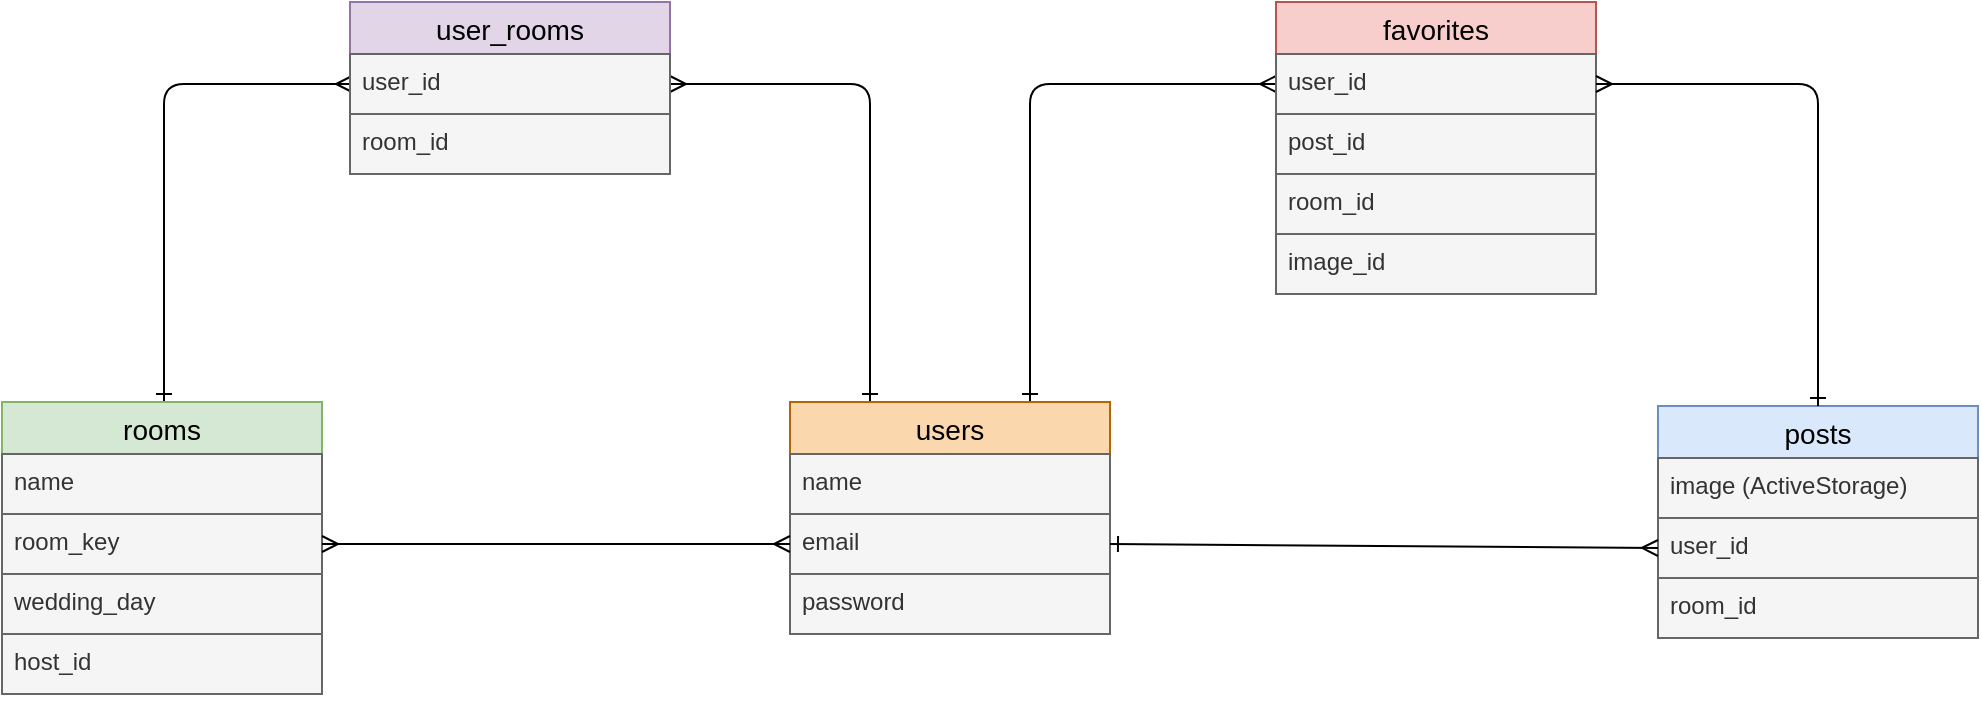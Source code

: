 <mxfile>
    <diagram id="ttvPYmmVsoSPCkMm3yaR" name="ページ1">
        <mxGraphModel dx="2388" dy="566" grid="0" gridSize="10" guides="1" tooltips="1" connect="1" arrows="1" fold="1" page="0" pageScale="1" pageWidth="1169" pageHeight="827" background="#ffffff" math="0" shadow="0">
            <root>
                <mxCell id="0"/>
                <mxCell id="1" parent="0"/>
                <mxCell id="2" value="posts" style="swimlane;fontStyle=0;childLayout=stackLayout;horizontal=1;startSize=26;horizontalStack=0;resizeParent=1;resizeParentMax=0;resizeLast=0;collapsible=1;marginBottom=0;align=center;fontSize=14;rounded=0;fillColor=#dae8fc;strokeColor=#6c8ebf;fontColor=#000000;" parent="1" vertex="1">
                    <mxGeometry x="-289" y="322" width="160" height="116" as="geometry"/>
                </mxCell>
                <mxCell id="3" value="image (ActiveStorage)" style="text;strokeColor=#666666;fillColor=#f5f5f5;spacingLeft=4;spacingRight=4;overflow=hidden;rotatable=0;points=[[0,0.5],[1,0.5]];portConstraint=eastwest;fontSize=12;rounded=0;fontColor=#333333;" parent="2" vertex="1">
                    <mxGeometry y="26" width="160" height="30" as="geometry"/>
                </mxCell>
                <mxCell id="4" value="user_id" style="text;strokeColor=#666666;fillColor=#f5f5f5;spacingLeft=4;spacingRight=4;overflow=hidden;rotatable=0;points=[[0,0.5],[1,0.5]];portConstraint=eastwest;fontSize=12;rounded=0;fontColor=#333333;" parent="2" vertex="1">
                    <mxGeometry y="56" width="160" height="30" as="geometry"/>
                </mxCell>
                <mxCell id="56" value="room_id" style="text;strokeColor=#666666;fillColor=#f5f5f5;spacingLeft=4;spacingRight=4;overflow=hidden;rotatable=0;points=[[0,0.5],[1,0.5]];portConstraint=eastwest;fontSize=12;rounded=0;fontColor=#333333;" parent="2" vertex="1">
                    <mxGeometry y="86" width="160" height="30" as="geometry"/>
                </mxCell>
                <mxCell id="yptBQmWpVyvFdEoYhs_k-64" style="edgeStyle=none;html=1;exitX=0.25;exitY=0;exitDx=0;exitDy=0;entryX=1;entryY=0.5;entryDx=0;entryDy=0;startArrow=ERone;startFill=0;endArrow=ERmany;endFill=0;fontColor=#000000;strokeColor=#000000;" parent="1" source="7" target="28" edge="1">
                    <mxGeometry relative="1" as="geometry">
                        <Array as="points">
                            <mxPoint x="-683" y="161"/>
                        </Array>
                    </mxGeometry>
                </mxCell>
                <mxCell id="yptBQmWpVyvFdEoYhs_k-65" style="edgeStyle=none;html=1;exitX=0.75;exitY=0;exitDx=0;exitDy=0;entryX=0;entryY=0.5;entryDx=0;entryDy=0;startArrow=ERone;startFill=0;endArrow=ERmany;endFill=0;fontColor=#000000;strokeColor=#000000;" parent="1" source="7" target="59" edge="1">
                    <mxGeometry relative="1" as="geometry">
                        <Array as="points">
                            <mxPoint x="-603" y="161"/>
                        </Array>
                    </mxGeometry>
                </mxCell>
                <mxCell id="7" value="users" style="swimlane;fontStyle=0;childLayout=stackLayout;horizontal=1;startSize=26;horizontalStack=0;resizeParent=1;resizeParentMax=0;resizeLast=0;collapsible=1;marginBottom=0;align=center;fontSize=14;rounded=0;fillColor=#fad7ac;strokeColor=#b46504;fontColor=#000000;" parent="1" vertex="1">
                    <mxGeometry x="-723" y="320" width="160" height="116" as="geometry"/>
                </mxCell>
                <mxCell id="8" value="name" style="text;strokeColor=#666666;fillColor=#f5f5f5;spacingLeft=4;spacingRight=4;overflow=hidden;rotatable=0;points=[[0,0.5],[1,0.5]];portConstraint=eastwest;fontSize=12;rounded=0;html=1;fontColor=#333333;" parent="7" vertex="1">
                    <mxGeometry y="26" width="160" height="30" as="geometry"/>
                </mxCell>
                <mxCell id="9" value="email" style="text;strokeColor=#666666;fillColor=#f5f5f5;spacingLeft=4;spacingRight=4;overflow=hidden;rotatable=0;points=[[0,0.5],[1,0.5]];portConstraint=eastwest;fontSize=12;rounded=0;html=1;fontColor=#333333;" parent="7" vertex="1">
                    <mxGeometry y="56" width="160" height="30" as="geometry"/>
                </mxCell>
                <mxCell id="10" value="password" style="text;strokeColor=#666666;fillColor=#f5f5f5;spacingLeft=4;spacingRight=4;overflow=hidden;rotatable=0;points=[[0,0.5],[1,0.5]];portConstraint=eastwest;fontSize=12;rounded=0;html=1;fontColor=#333333;" parent="7" vertex="1">
                    <mxGeometry y="86" width="160" height="30" as="geometry"/>
                </mxCell>
                <mxCell id="15" value="favorites" style="swimlane;fontStyle=0;childLayout=stackLayout;horizontal=1;startSize=26;horizontalStack=0;resizeParent=1;resizeParentMax=0;resizeLast=0;collapsible=1;marginBottom=0;align=center;fontSize=14;rounded=0;fillColor=#f8cecc;strokeColor=#b85450;fontColor=#000000;" parent="1" vertex="1">
                    <mxGeometry x="-480" y="120" width="160" height="146" as="geometry"/>
                </mxCell>
                <mxCell id="59" value="user_id" style="text;strokeColor=#666666;fillColor=#f5f5f5;spacingLeft=4;spacingRight=4;overflow=hidden;rotatable=0;points=[[0,0.5],[1,0.5]];portConstraint=eastwest;fontSize=12;fontColor=#333333;" parent="15" vertex="1">
                    <mxGeometry y="26" width="160" height="30" as="geometry"/>
                </mxCell>
                <mxCell id="60" value="post_id" style="text;strokeColor=#666666;fillColor=#f5f5f5;spacingLeft=4;spacingRight=4;overflow=hidden;rotatable=0;points=[[0,0.5],[1,0.5]];portConstraint=eastwest;fontSize=12;fontColor=#333333;" parent="15" vertex="1">
                    <mxGeometry y="56" width="160" height="30" as="geometry"/>
                </mxCell>
                <mxCell id="61" value="room_id" style="text;strokeColor=#666666;fillColor=#f5f5f5;spacingLeft=4;spacingRight=4;overflow=hidden;rotatable=0;points=[[0,0.5],[1,0.5]];portConstraint=eastwest;fontSize=12;rounded=0;fontColor=#333333;" vertex="1" parent="15">
                    <mxGeometry y="86" width="160" height="30" as="geometry"/>
                </mxCell>
                <mxCell id="16" value="image_id" style="text;strokeColor=#666666;fillColor=#f5f5f5;spacingLeft=4;spacingRight=4;overflow=hidden;rotatable=0;points=[[0,0.5],[1,0.5]];portConstraint=eastwest;fontSize=12;rounded=0;fontColor=#333333;" parent="15" vertex="1">
                    <mxGeometry y="116" width="160" height="30" as="geometry"/>
                </mxCell>
                <mxCell id="yptBQmWpVyvFdEoYhs_k-63" style="edgeStyle=none;html=1;exitX=0.5;exitY=0;exitDx=0;exitDy=0;entryX=0;entryY=0.5;entryDx=0;entryDy=0;startArrow=ERone;startFill=0;endArrow=ERmany;endFill=0;fontColor=#000000;strokeColor=#000000;" parent="1" edge="1">
                    <mxGeometry relative="1" as="geometry">
                        <Array as="points">
                            <mxPoint x="-1036" y="161"/>
                        </Array>
                        <mxPoint x="-1036" y="320" as="sourcePoint"/>
                        <mxPoint x="-942" y="161" as="targetPoint"/>
                    </mxGeometry>
                </mxCell>
                <mxCell id="23" value="rooms" style="swimlane;fontStyle=0;childLayout=stackLayout;horizontal=1;startSize=26;horizontalStack=0;resizeParent=1;resizeParentMax=0;resizeLast=0;collapsible=1;marginBottom=0;align=center;fontSize=14;rounded=0;fillColor=#d5e8d4;strokeColor=#82b366;fontColor=#000000;" parent="1" vertex="1">
                    <mxGeometry x="-1117" y="320" width="160" height="146" as="geometry"/>
                </mxCell>
                <mxCell id="24" value="name" style="text;strokeColor=#666666;fillColor=#f5f5f5;spacingLeft=4;spacingRight=4;overflow=hidden;rotatable=0;points=[[0,0.5],[1,0.5]];portConstraint=eastwest;fontSize=12;rounded=0;fontColor=#333333;" parent="23" vertex="1">
                    <mxGeometry y="26" width="160" height="30" as="geometry"/>
                </mxCell>
                <mxCell id="55" value="room_key" style="text;strokeColor=#666666;fillColor=#f5f5f5;spacingLeft=4;spacingRight=4;overflow=hidden;rotatable=0;points=[[0,0.5],[1,0.5]];portConstraint=eastwest;fontSize=12;rounded=0;fontColor=#333333;" parent="23" vertex="1">
                    <mxGeometry y="56" width="160" height="30" as="geometry"/>
                </mxCell>
                <mxCell id="54" value="wedding_day" style="text;strokeColor=#666666;fillColor=#f5f5f5;spacingLeft=4;spacingRight=4;overflow=hidden;rotatable=0;points=[[0,0.5],[1,0.5]];portConstraint=eastwest;fontSize=12;rounded=0;fontColor=#333333;" parent="23" vertex="1">
                    <mxGeometry y="86" width="160" height="30" as="geometry"/>
                </mxCell>
                <mxCell id="57" value="host_id" style="text;strokeColor=#666666;fillColor=#f5f5f5;spacingLeft=4;spacingRight=4;overflow=hidden;rotatable=0;points=[[0,0.5],[1,0.5]];portConstraint=eastwest;fontSize=12;rounded=0;fontColor=#333333;" parent="23" vertex="1">
                    <mxGeometry y="116" width="160" height="30" as="geometry"/>
                </mxCell>
                <mxCell id="27" value="user_rooms" style="swimlane;fontStyle=0;childLayout=stackLayout;horizontal=1;startSize=26;horizontalStack=0;resizeParent=1;resizeParentMax=0;resizeLast=0;collapsible=1;marginBottom=0;align=center;fontSize=14;rounded=0;fillColor=#e1d5e7;strokeColor=#9673a6;fontColor=#000000;" parent="1" vertex="1">
                    <mxGeometry x="-943" y="120" width="160" height="86" as="geometry"/>
                </mxCell>
                <mxCell id="28" value="user_id" style="text;strokeColor=#666666;fillColor=#f5f5f5;spacingLeft=4;spacingRight=4;overflow=hidden;rotatable=0;points=[[0,0.5],[1,0.5]];portConstraint=eastwest;fontSize=12;rounded=0;fontColor=#333333;" parent="27" vertex="1">
                    <mxGeometry y="26" width="160" height="30" as="geometry"/>
                </mxCell>
                <mxCell id="44" value="room_id" style="text;strokeColor=#666666;fillColor=#f5f5f5;spacingLeft=4;spacingRight=4;overflow=hidden;rotatable=0;points=[[0,0.5],[1,0.5]];portConstraint=eastwest;fontSize=12;hachureGap=4;fontFamily=Helvetica;rounded=0;glass=0;fontColor=#333333;" parent="27" vertex="1">
                    <mxGeometry y="56" width="160" height="30" as="geometry"/>
                </mxCell>
                <mxCell id="yptBQmWpVyvFdEoYhs_k-61" style="edgeStyle=none;html=1;exitX=0;exitY=0.5;exitDx=0;exitDy=0;entryX=1;entryY=0.5;entryDx=0;entryDy=0;endArrow=ERmany;endFill=0;startArrow=ERmany;startFill=0;fontColor=#000000;strokeColor=#000000;" parent="1" source="9" target="55" edge="1">
                    <mxGeometry relative="1" as="geometry"/>
                </mxCell>
                <mxCell id="yptBQmWpVyvFdEoYhs_k-62" style="edgeStyle=none;html=1;exitX=1;exitY=0.5;exitDx=0;exitDy=0;entryX=0;entryY=0.5;entryDx=0;entryDy=0;startArrow=ERone;startFill=0;endArrow=ERmany;endFill=0;fontColor=#000000;strokeColor=#000000;" parent="1" source="9" target="4" edge="1">
                    <mxGeometry relative="1" as="geometry"/>
                </mxCell>
                <mxCell id="yptBQmWpVyvFdEoYhs_k-66" style="edgeStyle=none;html=1;exitX=1;exitY=0.5;exitDx=0;exitDy=0;entryX=0.5;entryY=0;entryDx=0;entryDy=0;startArrow=ERmany;startFill=0;endArrow=ERone;endFill=0;fontColor=#000000;strokeColor=#000000;" parent="1" source="59" target="2" edge="1">
                    <mxGeometry relative="1" as="geometry">
                        <Array as="points">
                            <mxPoint x="-209" y="161"/>
                        </Array>
                    </mxGeometry>
                </mxCell>
            </root>
        </mxGraphModel>
    </diagram>
    <diagram id="_X8NCNE9MKZWOMJWSp5s" name="ページ2">
        <mxGraphModel dx="775" dy="595" grid="0" gridSize="10" guides="1" tooltips="1" connect="1" arrows="1" fold="1" page="1" pageScale="1" pageWidth="827" pageHeight="1169" background="#ffffff" math="0" shadow="0">
            <root>
                <mxCell id="0"/>
                <mxCell id="1" parent="0"/>
                <mxCell id="Ni4SL6DFKlSeBKvW5fAm-7" style="edgeStyle=none;html=1;exitX=1;exitY=0.5;exitDx=0;exitDy=0;entryX=0;entryY=0.5;entryDx=0;entryDy=0;startArrow=none;startFill=0;endArrow=none;endFill=0;fillColor=#bac8d3;strokeColor=#000000;fontColor=#000000;" parent="1" source="Ni4SL6DFKlSeBKvW5fAm-1" edge="1">
                    <mxGeometry relative="1" as="geometry">
                        <mxPoint x="280" y="150" as="targetPoint"/>
                    </mxGeometry>
                </mxCell>
                <mxCell id="Ni4SL6DFKlSeBKvW5fAm-1" value="トップページ" style="whiteSpace=wrap;html=1;align=center;fillColor=#bac8d3;strokeColor=#000000;fontColor=#000000;" parent="1" vertex="1">
                    <mxGeometry x="70" y="130" width="100" height="40" as="geometry"/>
                </mxCell>
                <mxCell id="Ni4SL6DFKlSeBKvW5fAm-3" value="ルーム新規作成ページ" style="whiteSpace=wrap;html=1;align=center;fillColor=#bac8d3;strokeColor=#000000;fontColor=#000000;" parent="1" vertex="1">
                    <mxGeometry x="280" y="276" width="140" height="40" as="geometry"/>
                </mxCell>
                <mxCell id="Ni4SL6DFKlSeBKvW5fAm-5" value="ユーザーマイページ" style="whiteSpace=wrap;html=1;align=center;fillColor=#bac8d3;strokeColor=#000000;fontColor=#000000;" parent="1" vertex="1">
                    <mxGeometry x="280" y="130" width="130" height="40" as="geometry"/>
                </mxCell>
                <mxCell id="Ni4SL6DFKlSeBKvW5fAm-6" value="投稿一覧ページ" style="whiteSpace=wrap;html=1;align=center;fillColor=#bac8d3;strokeColor=#000000;fontColor=#000000;" parent="1" vertex="1">
                    <mxGeometry x="280" y="398" width="100" height="40" as="geometry"/>
                </mxCell>
                <mxCell id="Ni4SL6DFKlSeBKvW5fAm-12" value="詳細ページ" style="whiteSpace=wrap;html=1;align=center;fillColor=#bac8d3;strokeColor=#000000;fontColor=#000000;" parent="1" vertex="1">
                    <mxGeometry x="500" y="398" width="100" height="40" as="geometry"/>
                </mxCell>
                <mxCell id="Hng0ZVPdSQGQl6CvAdUT-2" style="edgeStyle=none;html=1;exitX=1;exitY=0.5;exitDx=0;exitDy=0;startArrow=none;startFill=0;endArrow=none;endFill=0;fillColor=#bac8d3;strokeColor=#000000;fontColor=#000000;" edge="1" parent="1">
                    <mxGeometry relative="1" as="geometry">
                        <mxPoint x="210" y="150.5" as="sourcePoint"/>
                        <mxPoint x="210" y="420" as="targetPoint"/>
                    </mxGeometry>
                </mxCell>
                <mxCell id="Hng0ZVPdSQGQl6CvAdUT-4" style="edgeStyle=none;html=1;exitX=1;exitY=0.5;exitDx=0;exitDy=0;startArrow=none;startFill=0;endArrow=none;endFill=0;fillColor=#bac8d3;strokeColor=#000000;fontColor=#000000;" edge="1" parent="1">
                    <mxGeometry relative="1" as="geometry">
                        <mxPoint x="210" y="420.5" as="sourcePoint"/>
                        <mxPoint x="280" y="421" as="targetPoint"/>
                    </mxGeometry>
                </mxCell>
                <mxCell id="Hng0ZVPdSQGQl6CvAdUT-5" style="edgeStyle=none;html=1;exitX=1;exitY=0.5;exitDx=0;exitDy=0;startArrow=none;startFill=0;endArrow=none;endFill=0;fillColor=#bac8d3;strokeColor=#000000;fontColor=#000000;" edge="1" parent="1">
                    <mxGeometry relative="1" as="geometry">
                        <mxPoint x="210" y="295.5" as="sourcePoint"/>
                        <mxPoint x="280" y="295.5" as="targetPoint"/>
                    </mxGeometry>
                </mxCell>
                <mxCell id="Hng0ZVPdSQGQl6CvAdUT-6" style="edgeStyle=none;html=1;exitX=1;exitY=0.5;exitDx=0;exitDy=0;startArrow=none;startFill=0;endArrow=none;endFill=0;entryX=0;entryY=0.5;entryDx=0;entryDy=0;fillColor=#bac8d3;strokeColor=#000000;fontColor=#000000;" edge="1" parent="1">
                    <mxGeometry relative="1" as="geometry">
                        <mxPoint x="379" y="417.5" as="sourcePoint"/>
                        <mxPoint x="500" y="418" as="targetPoint"/>
                    </mxGeometry>
                </mxCell>
                <mxCell id="Hng0ZVPdSQGQl6CvAdUT-7" style="edgeStyle=none;html=1;startArrow=none;startFill=0;endArrow=none;endFill=0;fillColor=#bac8d3;strokeColor=#000000;fontColor=#000000;" edge="1" parent="1">
                    <mxGeometry relative="1" as="geometry">
                        <mxPoint x="440" y="418" as="sourcePoint"/>
                        <mxPoint x="440" y="498" as="targetPoint"/>
                    </mxGeometry>
                </mxCell>
                <mxCell id="Hng0ZVPdSQGQl6CvAdUT-8" style="edgeStyle=none;html=1;startArrow=none;startFill=0;endArrow=none;endFill=0;fillColor=#bac8d3;strokeColor=#000000;fontColor=#000000;" edge="1" parent="1">
                    <mxGeometry relative="1" as="geometry">
                        <mxPoint x="440" y="498" as="sourcePoint"/>
                        <mxPoint x="500" y="498" as="targetPoint"/>
                    </mxGeometry>
                </mxCell>
                <mxCell id="Hng0ZVPdSQGQl6CvAdUT-9" value="投稿ページ" style="whiteSpace=wrap;html=1;align=center;fillColor=#bac8d3;strokeColor=#000000;fontColor=#000000;" vertex="1" parent="1">
                    <mxGeometry x="500" y="478" width="100" height="40" as="geometry"/>
                </mxCell>
                <mxCell id="Hng0ZVPdSQGQl6CvAdUT-10" style="edgeStyle=none;html=1;exitX=1;exitY=0.5;exitDx=0;exitDy=0;startArrow=none;startFill=0;endArrow=none;endFill=0;fillColor=#bac8d3;strokeColor=#000000;fontColor=#000000;" edge="1" parent="1">
                    <mxGeometry relative="1" as="geometry">
                        <mxPoint x="410" y="149.5" as="sourcePoint"/>
                        <mxPoint x="500" y="150" as="targetPoint"/>
                    </mxGeometry>
                </mxCell>
                <mxCell id="Hng0ZVPdSQGQl6CvAdUT-11" value="投稿一覧ページ" style="whiteSpace=wrap;html=1;align=center;fillColor=#bac8d3;strokeColor=#000000;fontColor=#000000;" vertex="1" parent="1">
                    <mxGeometry x="500" y="130" width="100" height="40" as="geometry"/>
                </mxCell>
                <mxCell id="Hng0ZVPdSQGQl6CvAdUT-12" style="edgeStyle=none;html=1;startArrow=none;startFill=0;endArrow=none;endFill=0;fillColor=#bac8d3;strokeColor=#000000;fontColor=#000000;" edge="1" parent="1">
                    <mxGeometry relative="1" as="geometry">
                        <mxPoint x="440" y="150" as="sourcePoint"/>
                        <mxPoint x="440" y="230" as="targetPoint"/>
                    </mxGeometry>
                </mxCell>
                <mxCell id="Hng0ZVPdSQGQl6CvAdUT-13" style="edgeStyle=none;html=1;startArrow=none;startFill=0;endArrow=none;endFill=0;fillColor=#bac8d3;strokeColor=#000000;fontColor=#000000;" edge="1" parent="1">
                    <mxGeometry relative="1" as="geometry">
                        <mxPoint x="440" y="230" as="sourcePoint"/>
                        <mxPoint x="500" y="230" as="targetPoint"/>
                    </mxGeometry>
                </mxCell>
                <mxCell id="Hng0ZVPdSQGQl6CvAdUT-14" value="お気に入り一覧ページ" style="whiteSpace=wrap;html=1;align=center;fillColor=#bac8d3;strokeColor=#000000;fontColor=#000000;" vertex="1" parent="1">
                    <mxGeometry x="500" y="210" width="140" height="40" as="geometry"/>
                </mxCell>
            </root>
        </mxGraphModel>
    </diagram>
</mxfile>